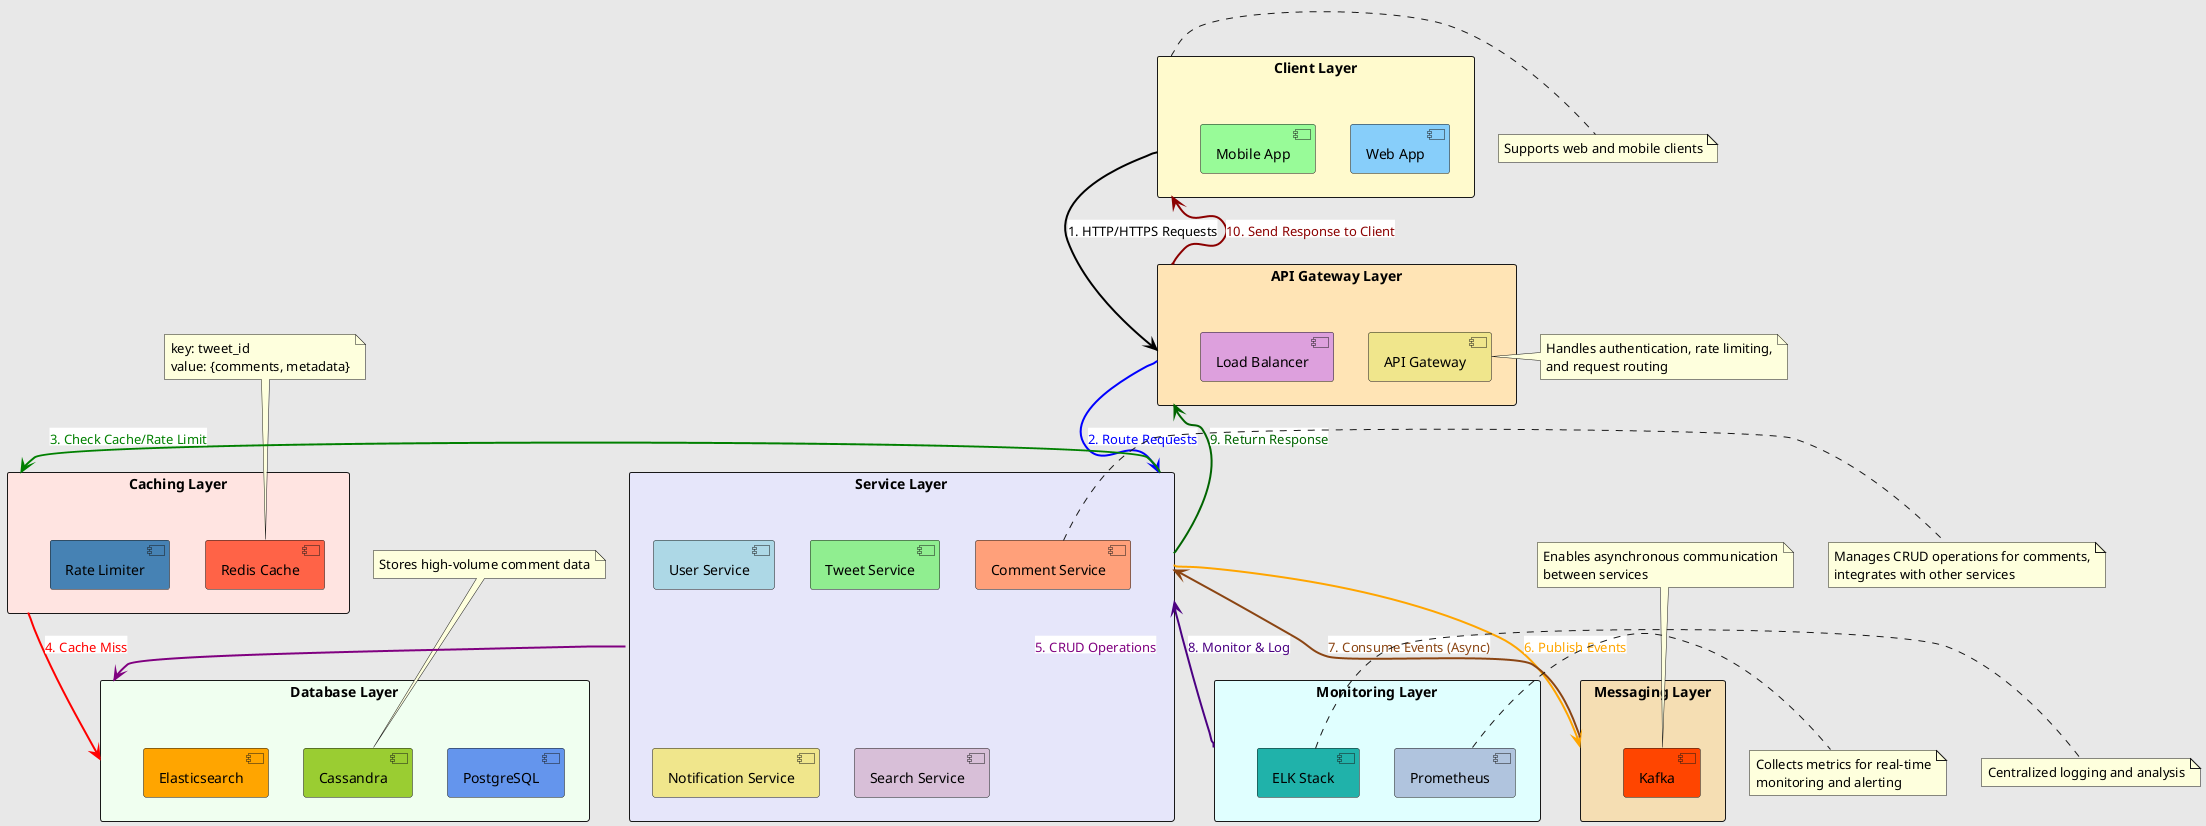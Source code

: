 @startuml
!pragma layout dot
allowmixing
skinparam backgroundColor #E8E8E8

rectangle "Client Layer" as ClientLayer #FFFACD {
    component "Web App" as WebApp #87CEFA
    component "Mobile App" as MobileApp #98FB98
}

rectangle "API Gateway Layer" as GatewayLayer #FFE4B5 {
    component "API Gateway" as APIGateway #F0E68C
    component "Load Balancer" as LoadBalancer #DDA0DD
}

rectangle "Service Layer" as ServiceLayer #E6E6FA {
    component "User Service" as UserService #ADD8E6
    component "Tweet Service" as TweetService #90EE90
    component "Comment Service" as CommentService #FFA07A
    component "Notification Service" as NotificationService #F0E68C
    component "Search Service" as SearchService #D8BFD8
}

rectangle "Caching Layer" as CachingLayer #FFE4E1 {
    component "Redis Cache" as CacheService #FF6347
    component "Rate Limiter" as RateLimiter #4682B4
}

rectangle "Database Layer" as DatabaseLayer #F0FFF0 {
    component "PostgreSQL" as SQLDatabase #6495ED
    component "Cassandra" as NoSQLDatabase #9ACD32
    component "Elasticsearch" as ElasticsearchDB #FFA500
}

rectangle "Messaging Layer" as MessagingLayer #F5DEB3 {
    component "Kafka" as Kafka #FF4500
}

rectangle "Monitoring Layer" as MonitoringLayer #E0FFFF {
    component "Prometheus" as Prometheus #B0C4DE
    component "ELK Stack" as ELKStack #20B2AA
}

ClientLayer -[#000000,thickness=2]down-> GatewayLayer : <back:#FFFFFF><color:#000000>1. HTTP/HTTPS Requests</color></back>

GatewayLayer -[#0000FF,thickness=2]down-> ServiceLayer : <back:#FFFFFF><color:#0000FF>2. Route Requests</color></back>

ServiceLayer -[#008000,thickness=2]right-> CachingLayer : <back:#FFFFFF><color:#008000>3. Check Cache/Rate Limit</color></back>

CachingLayer -[#FF0000,thickness=2]down-> DatabaseLayer : <back:#FFFFFF><color:#FF0000>4. Cache Miss</color></back>

ServiceLayer -[#800080,thickness=2]down-> DatabaseLayer : <back:#FFFFFF><color:#800080>5. CRUD Operations</color></back>

ServiceLayer -[#FFA500,thickness=2]down-> MessagingLayer : <back:#FFFFFF><color:#FFA500>6. Publish Events</color></back>

MessagingLayer -[#8B4513,thickness=2]up-> ServiceLayer : <back:#FFFFFF><color:#8B4513>7. Consume Events (Async)</color></back>

MonitoringLayer -[#4B0082,thickness=2]up-> ServiceLayer : <back:#FFFFFF><color:#4B0082>8. Monitor & Log</color></back>

ServiceLayer -[#006400,thickness=2]up-> GatewayLayer : <back:#FFFFFF><color:#006400>9. Return Response</color></back>

GatewayLayer -[#8B0000,thickness=2]up-> ClientLayer : <back:#FFFFFF><color:#8B0000>10. Send Response to Client</color></back>

note right of ClientLayer
  Supports web and mobile clients
end note

note right of APIGateway
  Handles authentication, rate limiting,
  and request routing
end note

note right of CommentService
  Manages CRUD operations for comments,
  integrates with other services
end note

note top of CacheService
  key: tweet_id
  value: {comments, metadata}
end note

note top of NoSQLDatabase
  Stores high-volume comment data
end note

note top of Kafka
  Enables asynchronous communication
  between services
end note

note right of Prometheus
  Collects metrics for real-time
  monitoring and alerting
end note

note right of ELKStack
  Centralized logging and analysis
end note

@enduml
